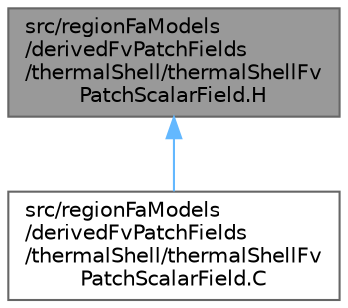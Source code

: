 digraph "src/regionFaModels/derivedFvPatchFields/thermalShell/thermalShellFvPatchScalarField.H"
{
 // LATEX_PDF_SIZE
  bgcolor="transparent";
  edge [fontname=Helvetica,fontsize=10,labelfontname=Helvetica,labelfontsize=10];
  node [fontname=Helvetica,fontsize=10,shape=box,height=0.2,width=0.4];
  Node1 [id="Node000001",label="src/regionFaModels\l/derivedFvPatchFields\l/thermalShell/thermalShellFv\lPatchScalarField.H",height=0.2,width=0.4,color="gray40", fillcolor="grey60", style="filled", fontcolor="black",tooltip=" "];
  Node1 -> Node2 [id="edge1_Node000001_Node000002",dir="back",color="steelblue1",style="solid",tooltip=" "];
  Node2 [id="Node000002",label="src/regionFaModels\l/derivedFvPatchFields\l/thermalShell/thermalShellFv\lPatchScalarField.C",height=0.2,width=0.4,color="grey40", fillcolor="white", style="filled",URL="$thermalShellFvPatchScalarField_8C.html",tooltip=" "];
}
